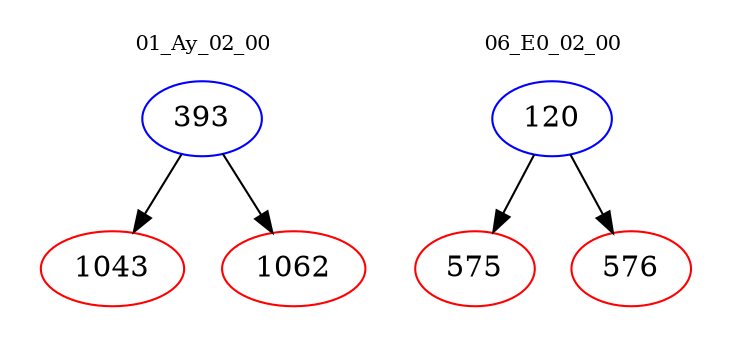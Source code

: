 digraph{
subgraph cluster_0 {
color = white
label = "01_Ay_02_00";
fontsize=10;
T0_393 [label="393", color="blue"]
T0_393 -> T0_1043 [color="black"]
T0_1043 [label="1043", color="red"]
T0_393 -> T0_1062 [color="black"]
T0_1062 [label="1062", color="red"]
}
subgraph cluster_1 {
color = white
label = "06_E0_02_00";
fontsize=10;
T1_120 [label="120", color="blue"]
T1_120 -> T1_575 [color="black"]
T1_575 [label="575", color="red"]
T1_120 -> T1_576 [color="black"]
T1_576 [label="576", color="red"]
}
}
